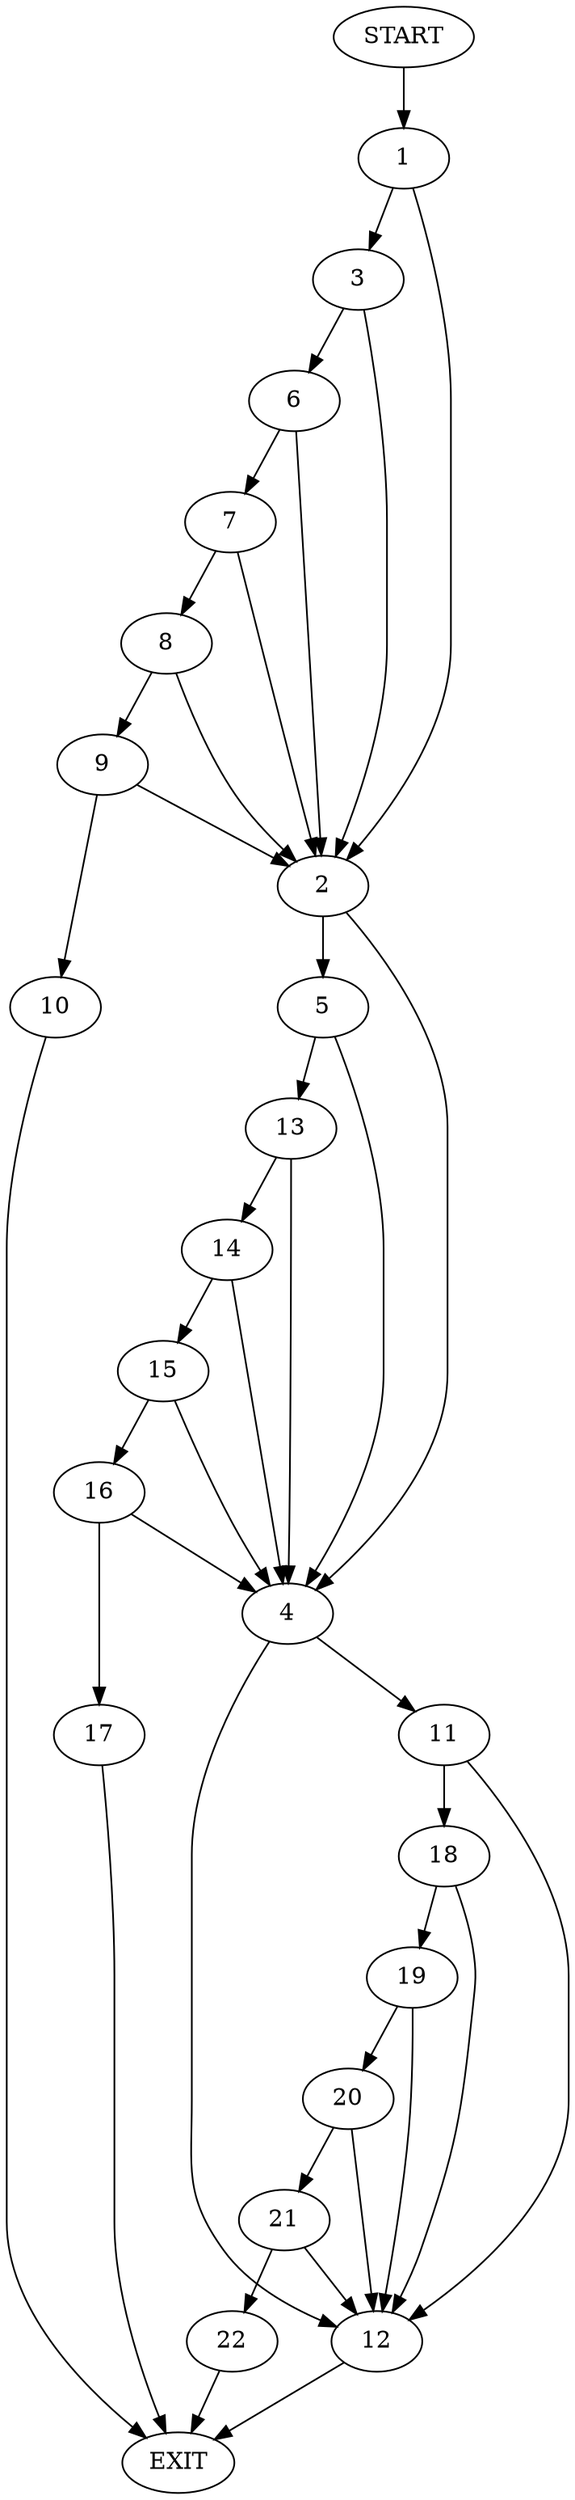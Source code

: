 digraph {
0 [label="START"]
23 [label="EXIT"]
0 -> 1
1 -> 2
1 -> 3
2 -> 4
2 -> 5
3 -> 6
3 -> 2
6 -> 7
6 -> 2
7 -> 8
7 -> 2
8 -> 9
8 -> 2
9 -> 10
9 -> 2
10 -> 23
4 -> 11
4 -> 12
5 -> 4
5 -> 13
13 -> 4
13 -> 14
14 -> 15
14 -> 4
15 -> 4
15 -> 16
16 -> 4
16 -> 17
17 -> 23
11 -> 18
11 -> 12
12 -> 23
18 -> 19
18 -> 12
19 -> 20
19 -> 12
20 -> 21
20 -> 12
21 -> 22
21 -> 12
22 -> 23
}
